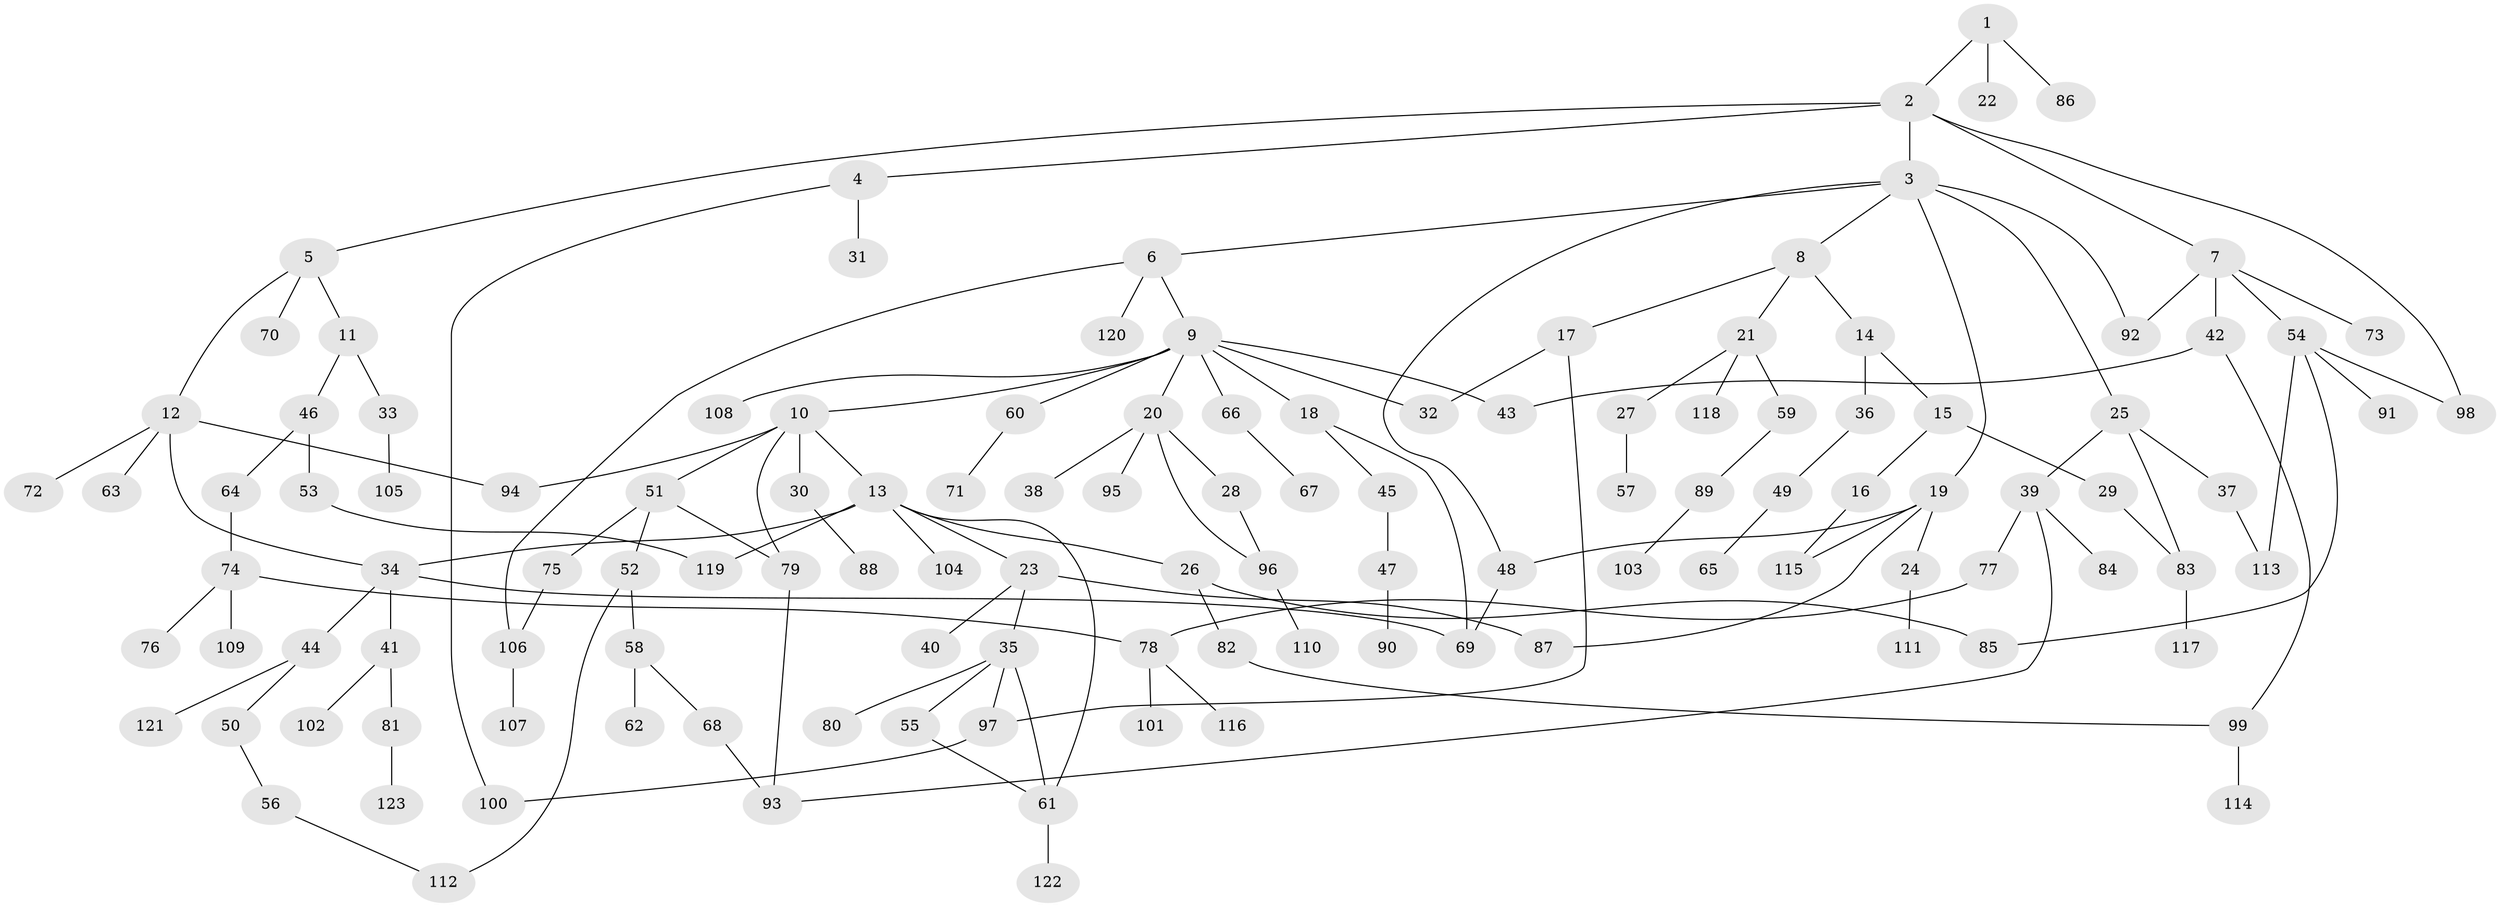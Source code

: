 // coarse degree distribution, {1: 0.21621621621621623, 6: 0.05405405405405406, 7: 0.08108108108108109, 4: 0.10810810810810811, 3: 0.1891891891891892, 5: 0.05405405405405406, 2: 0.2972972972972973}
// Generated by graph-tools (version 1.1) at 2025/48/03/04/25 22:48:37]
// undirected, 123 vertices, 149 edges
graph export_dot {
  node [color=gray90,style=filled];
  1;
  2;
  3;
  4;
  5;
  6;
  7;
  8;
  9;
  10;
  11;
  12;
  13;
  14;
  15;
  16;
  17;
  18;
  19;
  20;
  21;
  22;
  23;
  24;
  25;
  26;
  27;
  28;
  29;
  30;
  31;
  32;
  33;
  34;
  35;
  36;
  37;
  38;
  39;
  40;
  41;
  42;
  43;
  44;
  45;
  46;
  47;
  48;
  49;
  50;
  51;
  52;
  53;
  54;
  55;
  56;
  57;
  58;
  59;
  60;
  61;
  62;
  63;
  64;
  65;
  66;
  67;
  68;
  69;
  70;
  71;
  72;
  73;
  74;
  75;
  76;
  77;
  78;
  79;
  80;
  81;
  82;
  83;
  84;
  85;
  86;
  87;
  88;
  89;
  90;
  91;
  92;
  93;
  94;
  95;
  96;
  97;
  98;
  99;
  100;
  101;
  102;
  103;
  104;
  105;
  106;
  107;
  108;
  109;
  110;
  111;
  112;
  113;
  114;
  115;
  116;
  117;
  118;
  119;
  120;
  121;
  122;
  123;
  1 -- 2;
  1 -- 22;
  1 -- 86;
  2 -- 3;
  2 -- 4;
  2 -- 5;
  2 -- 7;
  2 -- 98;
  3 -- 6;
  3 -- 8;
  3 -- 19;
  3 -- 25;
  3 -- 92;
  3 -- 48;
  4 -- 31;
  4 -- 100;
  5 -- 11;
  5 -- 12;
  5 -- 70;
  6 -- 9;
  6 -- 106;
  6 -- 120;
  7 -- 42;
  7 -- 54;
  7 -- 73;
  7 -- 92;
  8 -- 14;
  8 -- 17;
  8 -- 21;
  9 -- 10;
  9 -- 18;
  9 -- 20;
  9 -- 32;
  9 -- 43;
  9 -- 60;
  9 -- 66;
  9 -- 108;
  10 -- 13;
  10 -- 30;
  10 -- 51;
  10 -- 79;
  10 -- 94;
  11 -- 33;
  11 -- 46;
  12 -- 63;
  12 -- 72;
  12 -- 94;
  12 -- 34;
  13 -- 23;
  13 -- 26;
  13 -- 34;
  13 -- 104;
  13 -- 119;
  13 -- 61;
  14 -- 15;
  14 -- 36;
  15 -- 16;
  15 -- 29;
  16 -- 115;
  17 -- 32;
  17 -- 97;
  18 -- 45;
  18 -- 69;
  19 -- 24;
  19 -- 48;
  19 -- 115;
  19 -- 87;
  20 -- 28;
  20 -- 38;
  20 -- 95;
  20 -- 96;
  21 -- 27;
  21 -- 59;
  21 -- 118;
  23 -- 35;
  23 -- 40;
  23 -- 87;
  24 -- 111;
  25 -- 37;
  25 -- 39;
  25 -- 83;
  26 -- 82;
  26 -- 85;
  27 -- 57;
  28 -- 96;
  29 -- 83;
  30 -- 88;
  33 -- 105;
  34 -- 41;
  34 -- 44;
  34 -- 69;
  35 -- 55;
  35 -- 80;
  35 -- 97;
  35 -- 61;
  36 -- 49;
  37 -- 113;
  39 -- 77;
  39 -- 84;
  39 -- 93;
  41 -- 81;
  41 -- 102;
  42 -- 99;
  42 -- 43;
  44 -- 50;
  44 -- 121;
  45 -- 47;
  46 -- 53;
  46 -- 64;
  47 -- 90;
  48 -- 69;
  49 -- 65;
  50 -- 56;
  51 -- 52;
  51 -- 75;
  51 -- 79;
  52 -- 58;
  52 -- 112;
  53 -- 119;
  54 -- 91;
  54 -- 113;
  54 -- 98;
  54 -- 85;
  55 -- 61;
  56 -- 112;
  58 -- 62;
  58 -- 68;
  59 -- 89;
  60 -- 71;
  61 -- 122;
  64 -- 74;
  66 -- 67;
  68 -- 93;
  74 -- 76;
  74 -- 78;
  74 -- 109;
  75 -- 106;
  77 -- 78;
  78 -- 101;
  78 -- 116;
  79 -- 93;
  81 -- 123;
  82 -- 99;
  83 -- 117;
  89 -- 103;
  96 -- 110;
  97 -- 100;
  99 -- 114;
  106 -- 107;
}
